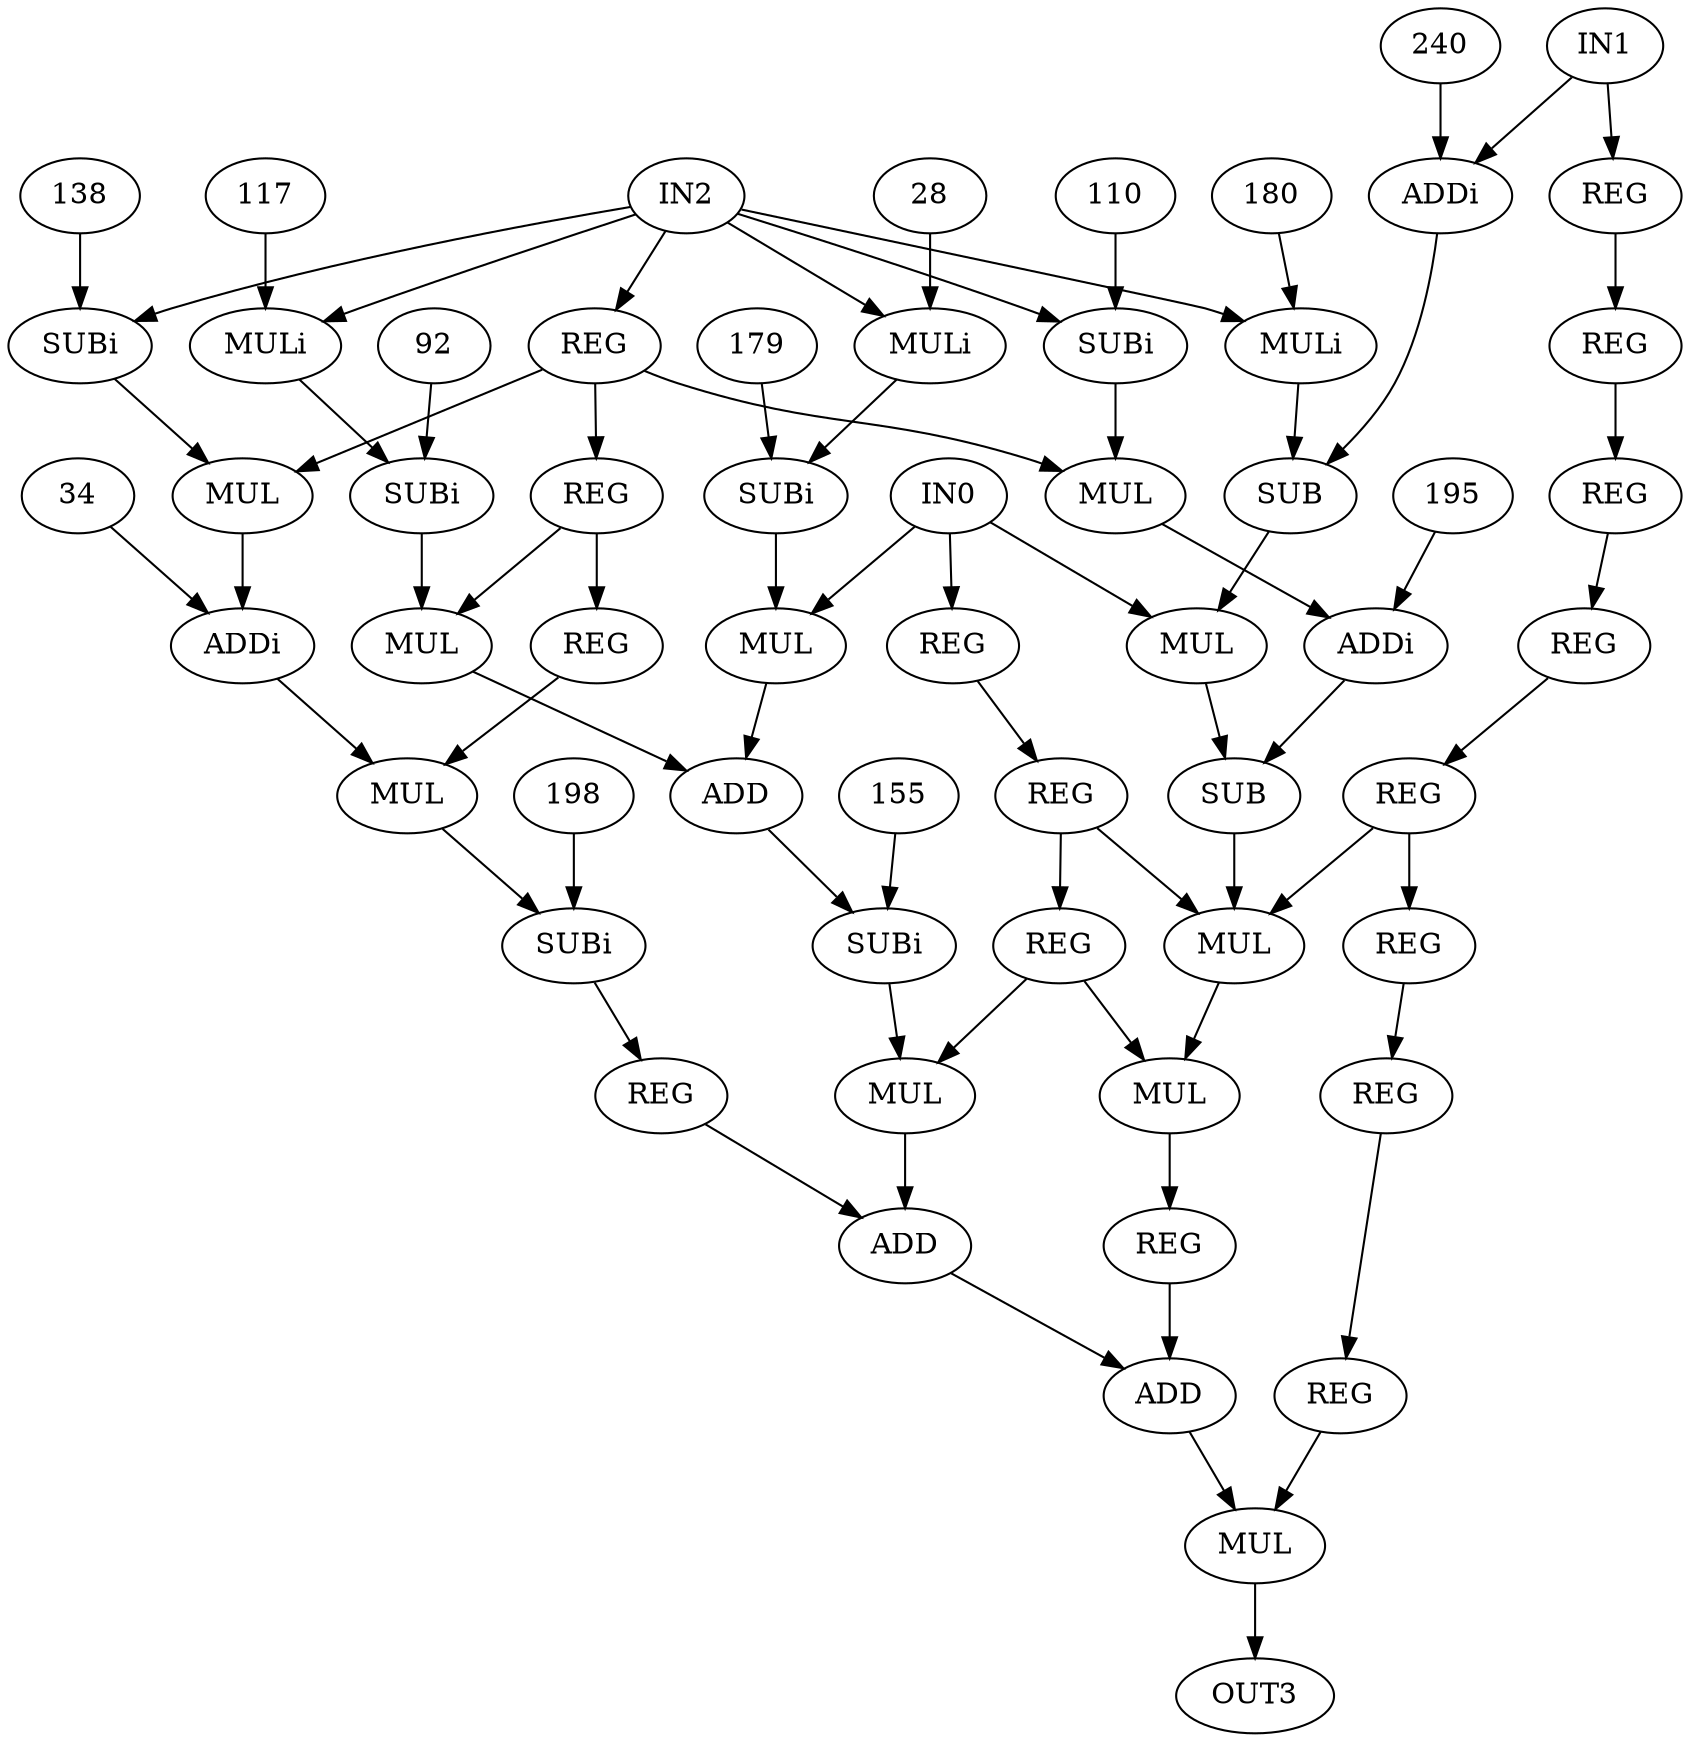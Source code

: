 digraph poly5{
 0 [ label = IN0 ]
 1 [ label = IN1 ]
 2 [ label = IN2 ]
 3 [ label = OUT3 ]
 4 [ label = REG]
 5 [ label = REG]
 6 [ label = REG]
 7 [ label = REG]
 8 [ label = REG]
 9 [ label = REG]
 10 [ label = REG]
 11 [ label = REG]
 12 [ label = REG]
 13 [ label = REG]
 14 [ label = REG]
 15 [ label = REG]
 16 [ label = REG]
 17 [ label = REG]
 18 [ label = SUBi, VALUE = 138]
 "18.138"[ label = 138 ]
 19 [ label = SUBi, VALUE = 110]
 "19.110"[ label = 110 ]
 20 [ label = MULi, VALUE = 117]
 "20.117"[ label = 117 ]
 21 [ label = MULi, VALUE = 28]
 "21.28"[ label = 28 ]
 22 [ label = MULi, VALUE = 180]
 "22.180"[ label = 180 ]
 23 [ label = ADDi, VALUE = 240]
 "23.240"[ label = 240 ]
 24 [ label = MUL]
 25 [ label = SUBi, VALUE = 92]
 "25.92"[ label = 92 ]
 26 [ label = SUBi, VALUE = 179]
 "26.179"[ label = 179 ]
 27 [ label = MUL]
 28 [ label = SUB]
 29 [ label = ADDi, VALUE = 34]
 "29.34"[ label = 34 ]
 30 [ label = MUL]
 31 [ label = MUL]
 32 [ label = ADDi, VALUE = 195]
 "32.195"[ label = 195 ]
 33 [ label = MUL]
 34 [ label = MUL]
 35 [ label = ADD]
 36 [ label = SUB]
 37 [ label = SUBi, VALUE = 198]
 "37.198"[ label = 198 ]
 38 [ label = SUBi, VALUE = 155]
 "38.155"[ label = 155 ]
 39 [ label = MUL]
 40 [ label = MUL]
 41 [ label = MUL]
 42 [ label = REG]
 43 [ label = REG]
 44 [ label = ADD]
 45 [ label = ADD]
 46 [ label = MUL]
 0 -> 4
 0 -> 31
 0 -> 33
 1 -> 23
 1 -> 7
 2 -> 18
 2 -> 20
 2 -> 21
 2 -> 19
 2 -> 22
 2 -> 15
 4 -> 5
 5 -> 39 
 5 -> 6
 6 -> 41
 6 -> 40
 7 -> 8
 8 -> 9
 9 -> 10
 10 -> 11
 11 -> 12
 11 -> 39 
 12 -> 13
 13 -> 14
 14 -> 46
 15 -> 24
 15 -> 27
 15 -> 16
 16 -> 30
 16 -> 17
 17 -> 34
 "18.138" -> 18
 18 -> 24
 "19.110" -> 19
 19 -> 27
 "20.117" -> 20
 20 -> 25
 "21.28" -> 21
 21 -> 26
 "22.180" -> 22
 22 -> 28
 "23.240" -> 23
 23 -> 28
 24 -> 29
 "25.92" -> 25
 25 -> 30
 "26.179" -> 26
 26 -> 31
 27 -> 32
 28 -> 33
 "29.34" -> 29
 29 -> 34
 30 -> 35
 31 -> 35
 "32.195" -> 32
 32 -> 36
 33 -> 36
 34 -> 37
 35 -> 38
 36 -> 39
 "37.198" -> 37
 37 -> 42
 "38.155" -> 38
 38 -> 40
 39 -> 41
 40 -> 44
 41 -> 43
 42 -> 44
 43 -> 45
 44 -> 45
 45 -> 46
 46 -> 3
}
